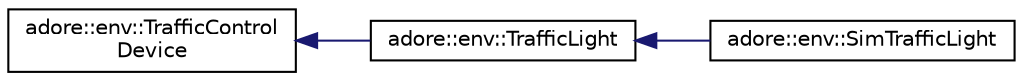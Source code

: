 digraph "Graphical Class Hierarchy"
{
 // LATEX_PDF_SIZE
  edge [fontname="Helvetica",fontsize="10",labelfontname="Helvetica",labelfontsize="10"];
  node [fontname="Helvetica",fontsize="10",shape=record];
  rankdir="LR";
  Node0 [label="adore::env::TrafficControl\lDevice",height=0.2,width=0.4,color="black", fillcolor="white", style="filled",URL="$classadore_1_1env_1_1TrafficControlDevice.html",tooltip=" "];
  Node0 -> Node1 [dir="back",color="midnightblue",fontsize="10",style="solid",fontname="Helvetica"];
  Node1 [label="adore::env::TrafficLight",height=0.2,width=0.4,color="black", fillcolor="white", style="filled",URL="$classadore_1_1env_1_1TrafficLight.html",tooltip=" "];
  Node1 -> Node2 [dir="back",color="midnightblue",fontsize="10",style="solid",fontname="Helvetica"];
  Node2 [label="adore::env::SimTrafficLight",height=0.2,width=0.4,color="black", fillcolor="white", style="filled",URL="$classadore_1_1env_1_1SimTrafficLight.html",tooltip=" "];
}

